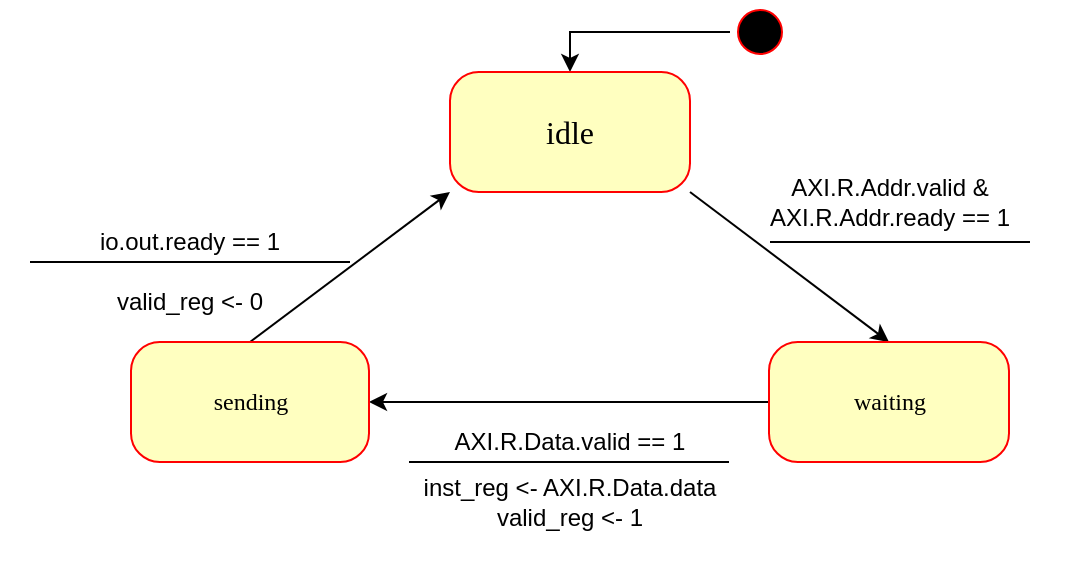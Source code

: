 <mxfile version="24.0.1" type="device">
  <diagram name="Page-1" id="58cdce13-f638-feb5-8d6f-7d28b1aa9fa0">
    <mxGraphModel dx="988" dy="530" grid="1" gridSize="10" guides="1" tooltips="1" connect="1" arrows="1" fold="1" page="1" pageScale="1" pageWidth="1100" pageHeight="850" background="none" math="0" shadow="0">
      <root>
        <mxCell id="0" />
        <mxCell id="1" parent="0" />
        <mxCell id="knxwHHXPE3Sg8loonf_b-4" style="edgeStyle=orthogonalEdgeStyle;rounded=0;orthogonalLoop=1;jettySize=auto;html=1;entryX=0.5;entryY=0;entryDx=0;entryDy=0;" parent="1" source="382b91b5511bd0f7-1" target="knxwHHXPE3Sg8loonf_b-2" edge="1">
          <mxGeometry relative="1" as="geometry" />
        </mxCell>
        <mxCell id="382b91b5511bd0f7-1" value="" style="ellipse;html=1;shape=startState;fillColor=#000000;strokeColor=#ff0000;rounded=1;shadow=0;comic=0;labelBackgroundColor=none;fontFamily=Verdana;fontSize=12;fontColor=#000000;align=center;direction=south;" parent="1" vertex="1">
          <mxGeometry x="550" y="330" width="30" height="30" as="geometry" />
        </mxCell>
        <mxCell id="knxwHHXPE3Sg8loonf_b-6" style="rounded=0;orthogonalLoop=1;jettySize=auto;html=1;exitX=1;exitY=1;exitDx=0;exitDy=0;entryX=0.5;entryY=0;entryDx=0;entryDy=0;" parent="1" source="knxwHHXPE3Sg8loonf_b-2" target="knxwHHXPE3Sg8loonf_b-3" edge="1">
          <mxGeometry relative="1" as="geometry" />
        </mxCell>
        <mxCell id="knxwHHXPE3Sg8loonf_b-2" value="&lt;font style=&quot;font-size: 16px;&quot;&gt;idle&lt;/font&gt;" style="rounded=1;whiteSpace=wrap;html=1;arcSize=24;fillColor=#ffffc0;strokeColor=#ff0000;shadow=0;comic=0;labelBackgroundColor=none;fontFamily=Verdana;fontSize=12;fontColor=#000000;align=center;" parent="1" vertex="1">
          <mxGeometry x="410" y="365" width="120" height="60" as="geometry" />
        </mxCell>
        <mxCell id="knxwHHXPE3Sg8loonf_b-7" style="edgeStyle=orthogonalEdgeStyle;rounded=0;orthogonalLoop=1;jettySize=auto;html=1;exitX=0;exitY=0.5;exitDx=0;exitDy=0;entryX=1;entryY=0.5;entryDx=0;entryDy=0;" parent="1" source="knxwHHXPE3Sg8loonf_b-3" target="knxwHHXPE3Sg8loonf_b-5" edge="1">
          <mxGeometry relative="1" as="geometry" />
        </mxCell>
        <mxCell id="knxwHHXPE3Sg8loonf_b-3" value="waiting" style="rounded=1;whiteSpace=wrap;html=1;arcSize=24;fillColor=#ffffc0;strokeColor=#ff0000;shadow=0;comic=0;labelBackgroundColor=none;fontFamily=Verdana;fontSize=12;fontColor=#000000;align=center;" parent="1" vertex="1">
          <mxGeometry x="569.5" y="500" width="120" height="60" as="geometry" />
        </mxCell>
        <mxCell id="knxwHHXPE3Sg8loonf_b-8" style="rounded=0;orthogonalLoop=1;jettySize=auto;html=1;exitX=0.5;exitY=0;exitDx=0;exitDy=0;entryX=0;entryY=1;entryDx=0;entryDy=0;" parent="1" source="knxwHHXPE3Sg8loonf_b-5" target="knxwHHXPE3Sg8loonf_b-2" edge="1">
          <mxGeometry relative="1" as="geometry" />
        </mxCell>
        <mxCell id="knxwHHXPE3Sg8loonf_b-5" value="sending" style="rounded=1;whiteSpace=wrap;html=1;arcSize=24;fillColor=#ffffc0;strokeColor=#ff0000;shadow=0;comic=0;labelBackgroundColor=none;fontFamily=Verdana;fontSize=12;fontColor=#000000;align=center;" parent="1" vertex="1">
          <mxGeometry x="250.5" y="500" width="119" height="60" as="geometry" />
        </mxCell>
        <mxCell id="knxwHHXPE3Sg8loonf_b-9" value="AXI.R.Addr.valid &amp;amp; AXI.R.Addr.ready == 1" style="text;html=1;align=center;verticalAlign=middle;whiteSpace=wrap;rounded=0;" parent="1" vertex="1">
          <mxGeometry x="535" y="410" width="190" height="40" as="geometry" />
        </mxCell>
        <mxCell id="knxwHHXPE3Sg8loonf_b-10" value="" style="endArrow=none;html=1;rounded=0;" parent="1" edge="1">
          <mxGeometry width="50" height="50" relative="1" as="geometry">
            <mxPoint x="570" y="450" as="sourcePoint" />
            <mxPoint x="700" y="450" as="targetPoint" />
          </mxGeometry>
        </mxCell>
        <mxCell id="knxwHHXPE3Sg8loonf_b-11" style="edgeStyle=orthogonalEdgeStyle;rounded=0;orthogonalLoop=1;jettySize=auto;html=1;exitX=0.5;exitY=1;exitDx=0;exitDy=0;" parent="1" source="knxwHHXPE3Sg8loonf_b-9" target="knxwHHXPE3Sg8loonf_b-9" edge="1">
          <mxGeometry relative="1" as="geometry" />
        </mxCell>
        <mxCell id="knxwHHXPE3Sg8loonf_b-12" value="AXI.R.Data.valid == 1" style="text;html=1;align=center;verticalAlign=middle;whiteSpace=wrap;rounded=0;" parent="1" vertex="1">
          <mxGeometry x="374.5" y="530" width="190" height="40" as="geometry" />
        </mxCell>
        <mxCell id="knxwHHXPE3Sg8loonf_b-13" value="" style="endArrow=none;html=1;rounded=0;" parent="1" edge="1">
          <mxGeometry width="50" height="50" relative="1" as="geometry">
            <mxPoint x="389.5" y="560" as="sourcePoint" />
            <mxPoint x="549.5" y="560" as="targetPoint" />
          </mxGeometry>
        </mxCell>
        <mxCell id="knxwHHXPE3Sg8loonf_b-14" style="edgeStyle=orthogonalEdgeStyle;rounded=0;orthogonalLoop=1;jettySize=auto;html=1;exitX=0.5;exitY=1;exitDx=0;exitDy=0;" parent="1" source="knxwHHXPE3Sg8loonf_b-12" target="knxwHHXPE3Sg8loonf_b-12" edge="1">
          <mxGeometry relative="1" as="geometry" />
        </mxCell>
        <mxCell id="knxwHHXPE3Sg8loonf_b-15" value="&lt;div&gt;inst_reg &amp;lt;- AXI.R.Data.data&lt;/div&gt;&lt;div&gt;valid_reg &amp;lt;- 1&lt;br&gt;&lt;/div&gt;" style="text;html=1;align=center;verticalAlign=middle;whiteSpace=wrap;rounded=0;" parent="1" vertex="1">
          <mxGeometry x="374.5" y="550" width="190" height="60" as="geometry" />
        </mxCell>
        <mxCell id="knxwHHXPE3Sg8loonf_b-17" value="io.out.ready == 1" style="text;html=1;align=center;verticalAlign=middle;whiteSpace=wrap;rounded=0;" parent="1" vertex="1">
          <mxGeometry x="185" y="430" width="190" height="40" as="geometry" />
        </mxCell>
        <mxCell id="knxwHHXPE3Sg8loonf_b-18" value="" style="endArrow=none;html=1;rounded=0;" parent="1" edge="1">
          <mxGeometry width="50" height="50" relative="1" as="geometry">
            <mxPoint x="200" y="460" as="sourcePoint" />
            <mxPoint x="360" y="460" as="targetPoint" />
          </mxGeometry>
        </mxCell>
        <mxCell id="knxwHHXPE3Sg8loonf_b-19" style="edgeStyle=orthogonalEdgeStyle;rounded=0;orthogonalLoop=1;jettySize=auto;html=1;exitX=0.5;exitY=1;exitDx=0;exitDy=0;" parent="1" source="knxwHHXPE3Sg8loonf_b-17" target="knxwHHXPE3Sg8loonf_b-17" edge="1">
          <mxGeometry relative="1" as="geometry" />
        </mxCell>
        <mxCell id="knxwHHXPE3Sg8loonf_b-20" value="valid_reg &amp;lt;- 0" style="text;html=1;align=center;verticalAlign=middle;whiteSpace=wrap;rounded=0;" parent="1" vertex="1">
          <mxGeometry x="185" y="450" width="190" height="60" as="geometry" />
        </mxCell>
      </root>
    </mxGraphModel>
  </diagram>
</mxfile>
